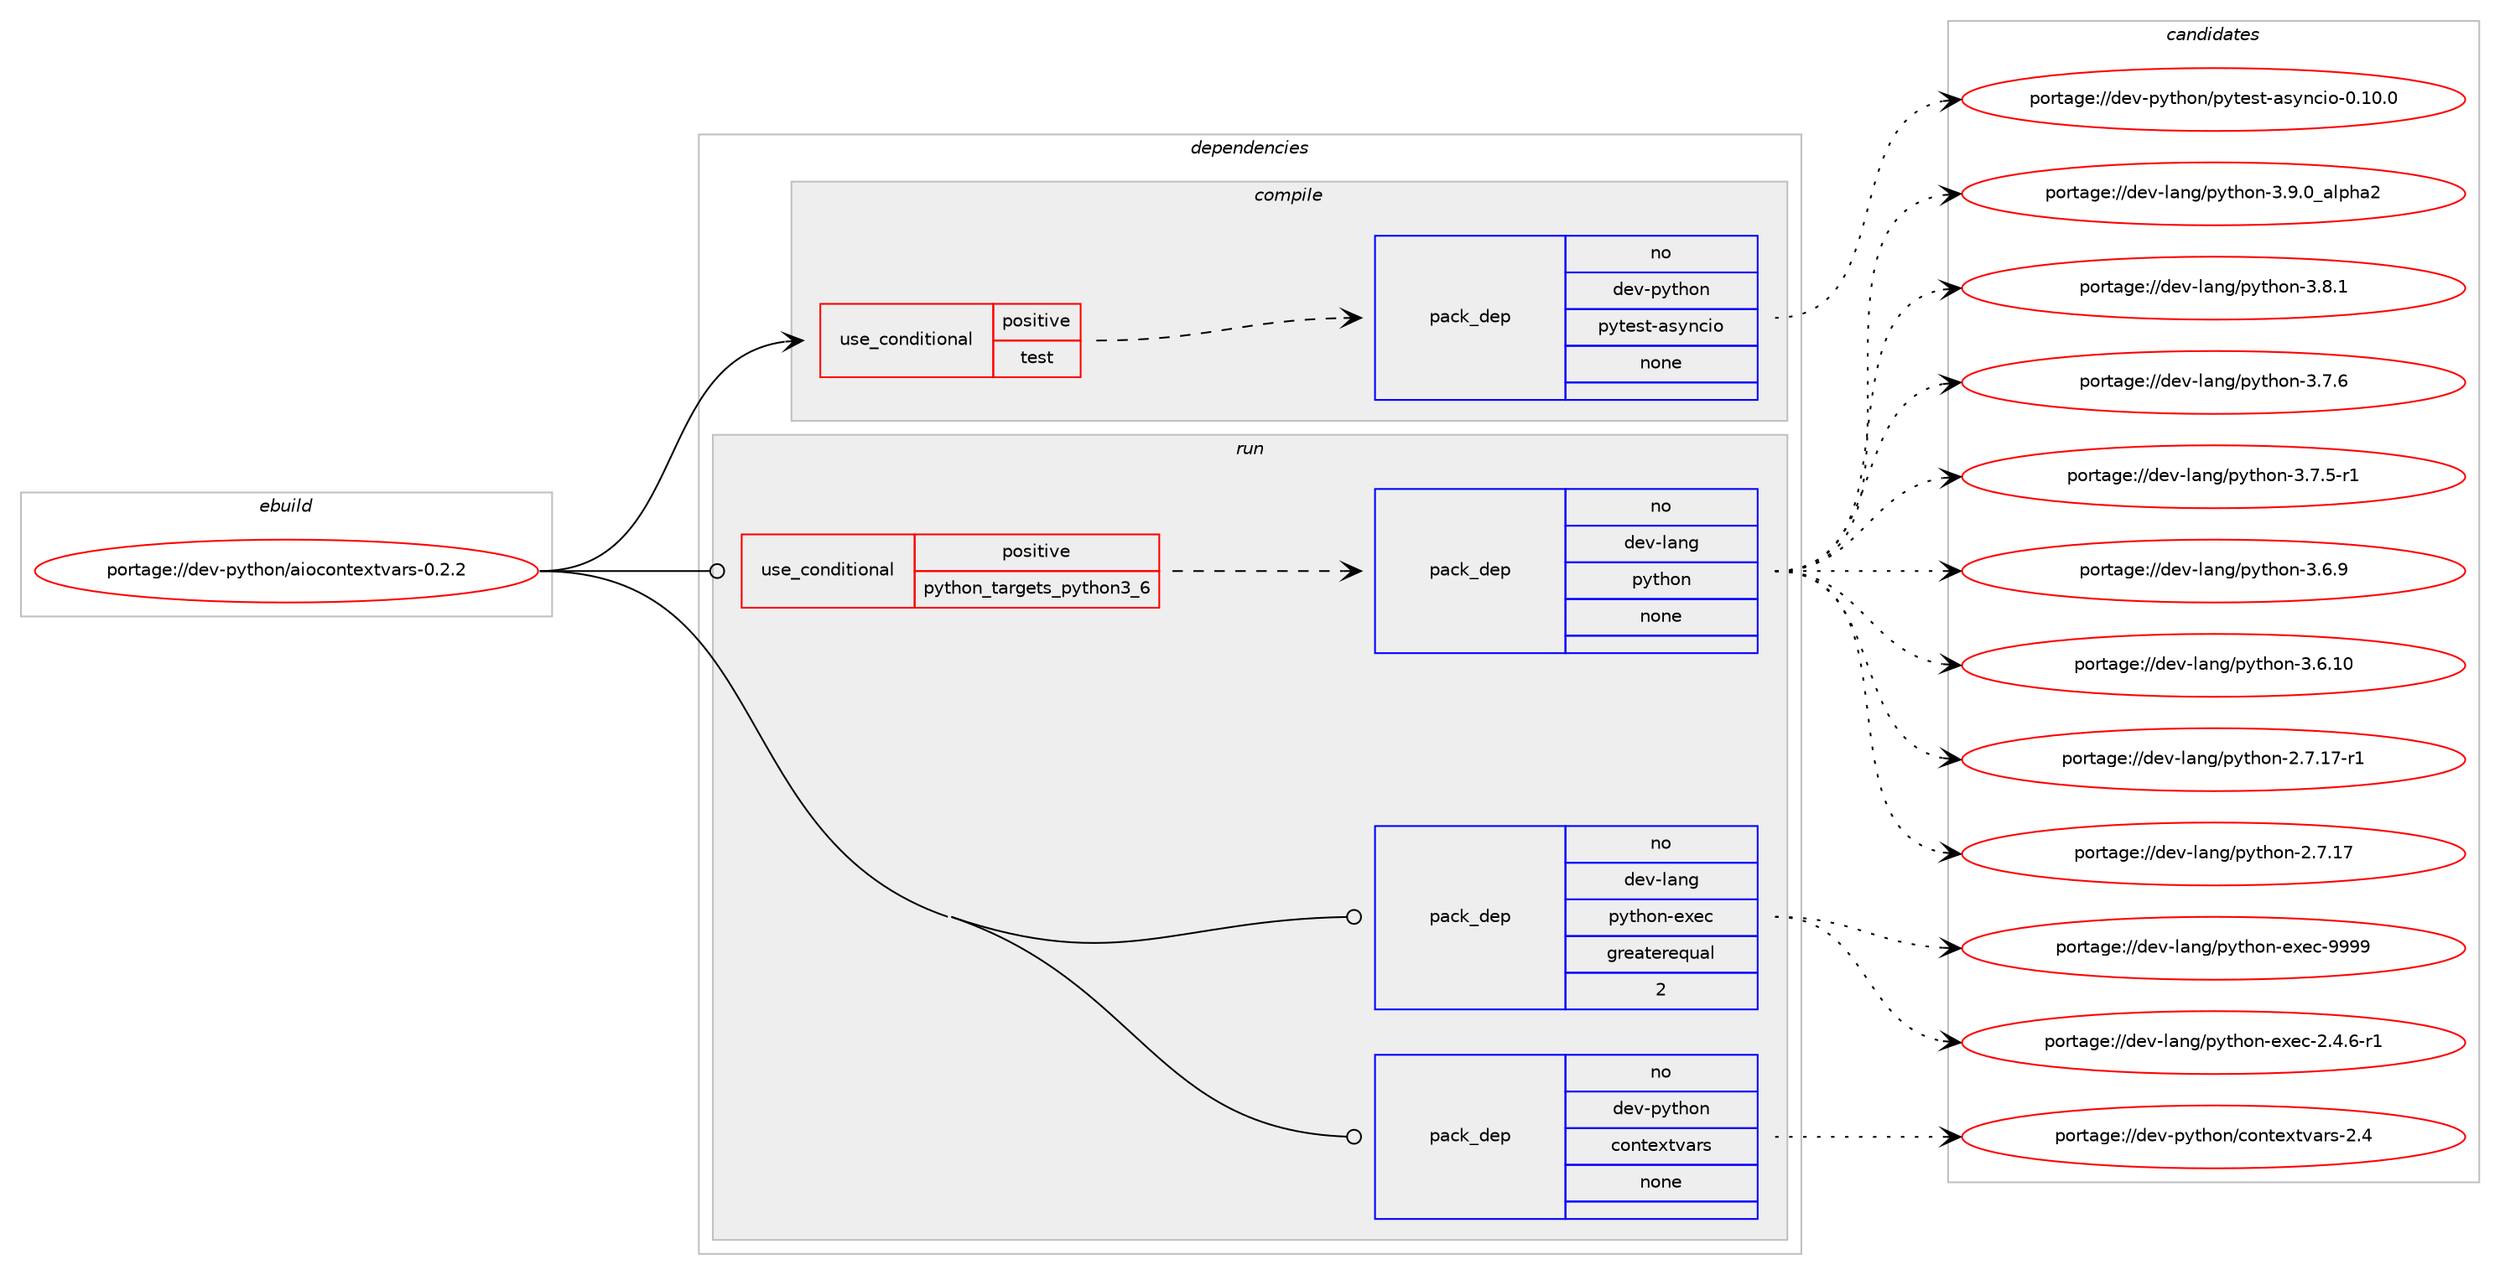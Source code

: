digraph prolog {

# *************
# Graph options
# *************

newrank=true;
concentrate=true;
compound=true;
graph [rankdir=LR,fontname=Helvetica,fontsize=10,ranksep=1.5];#, ranksep=2.5, nodesep=0.2];
edge  [arrowhead=vee];
node  [fontname=Helvetica,fontsize=10];

# **********
# The ebuild
# **********

subgraph cluster_leftcol {
color=gray;
rank=same;
label=<<i>ebuild</i>>;
id [label="portage://dev-python/aiocontextvars-0.2.2", color=red, width=4, href="../dev-python/aiocontextvars-0.2.2.svg"];
}

# ****************
# The dependencies
# ****************

subgraph cluster_midcol {
color=gray;
label=<<i>dependencies</i>>;
subgraph cluster_compile {
fillcolor="#eeeeee";
style=filled;
label=<<i>compile</i>>;
subgraph cond119249 {
dependency472437 [label=<<TABLE BORDER="0" CELLBORDER="1" CELLSPACING="0" CELLPADDING="4"><TR><TD ROWSPAN="3" CELLPADDING="10">use_conditional</TD></TR><TR><TD>positive</TD></TR><TR><TD>test</TD></TR></TABLE>>, shape=none, color=red];
subgraph pack348173 {
dependency472438 [label=<<TABLE BORDER="0" CELLBORDER="1" CELLSPACING="0" CELLPADDING="4" WIDTH="220"><TR><TD ROWSPAN="6" CELLPADDING="30">pack_dep</TD></TR><TR><TD WIDTH="110">no</TD></TR><TR><TD>dev-python</TD></TR><TR><TD>pytest-asyncio</TD></TR><TR><TD>none</TD></TR><TR><TD></TD></TR></TABLE>>, shape=none, color=blue];
}
dependency472437:e -> dependency472438:w [weight=20,style="dashed",arrowhead="vee"];
}
id:e -> dependency472437:w [weight=20,style="solid",arrowhead="vee"];
}
subgraph cluster_compileandrun {
fillcolor="#eeeeee";
style=filled;
label=<<i>compile and run</i>>;
}
subgraph cluster_run {
fillcolor="#eeeeee";
style=filled;
label=<<i>run</i>>;
subgraph cond119250 {
dependency472439 [label=<<TABLE BORDER="0" CELLBORDER="1" CELLSPACING="0" CELLPADDING="4"><TR><TD ROWSPAN="3" CELLPADDING="10">use_conditional</TD></TR><TR><TD>positive</TD></TR><TR><TD>python_targets_python3_6</TD></TR></TABLE>>, shape=none, color=red];
subgraph pack348174 {
dependency472440 [label=<<TABLE BORDER="0" CELLBORDER="1" CELLSPACING="0" CELLPADDING="4" WIDTH="220"><TR><TD ROWSPAN="6" CELLPADDING="30">pack_dep</TD></TR><TR><TD WIDTH="110">no</TD></TR><TR><TD>dev-lang</TD></TR><TR><TD>python</TD></TR><TR><TD>none</TD></TR><TR><TD></TD></TR></TABLE>>, shape=none, color=blue];
}
dependency472439:e -> dependency472440:w [weight=20,style="dashed",arrowhead="vee"];
}
id:e -> dependency472439:w [weight=20,style="solid",arrowhead="odot"];
subgraph pack348175 {
dependency472441 [label=<<TABLE BORDER="0" CELLBORDER="1" CELLSPACING="0" CELLPADDING="4" WIDTH="220"><TR><TD ROWSPAN="6" CELLPADDING="30">pack_dep</TD></TR><TR><TD WIDTH="110">no</TD></TR><TR><TD>dev-lang</TD></TR><TR><TD>python-exec</TD></TR><TR><TD>greaterequal</TD></TR><TR><TD>2</TD></TR></TABLE>>, shape=none, color=blue];
}
id:e -> dependency472441:w [weight=20,style="solid",arrowhead="odot"];
subgraph pack348176 {
dependency472442 [label=<<TABLE BORDER="0" CELLBORDER="1" CELLSPACING="0" CELLPADDING="4" WIDTH="220"><TR><TD ROWSPAN="6" CELLPADDING="30">pack_dep</TD></TR><TR><TD WIDTH="110">no</TD></TR><TR><TD>dev-python</TD></TR><TR><TD>contextvars</TD></TR><TR><TD>none</TD></TR><TR><TD></TD></TR></TABLE>>, shape=none, color=blue];
}
id:e -> dependency472442:w [weight=20,style="solid",arrowhead="odot"];
}
}

# **************
# The candidates
# **************

subgraph cluster_choices {
rank=same;
color=gray;
label=<<i>candidates</i>>;

subgraph choice348173 {
color=black;
nodesep=1;
choice100101118451121211161041111104711212111610111511645971151211109910511145484649484648 [label="portage://dev-python/pytest-asyncio-0.10.0", color=red, width=4,href="../dev-python/pytest-asyncio-0.10.0.svg"];
dependency472438:e -> choice100101118451121211161041111104711212111610111511645971151211109910511145484649484648:w [style=dotted,weight="100"];
}
subgraph choice348174 {
color=black;
nodesep=1;
choice10010111845108971101034711212111610411111045514657464895971081121049750 [label="portage://dev-lang/python-3.9.0_alpha2", color=red, width=4,href="../dev-lang/python-3.9.0_alpha2.svg"];
choice100101118451089711010347112121116104111110455146564649 [label="portage://dev-lang/python-3.8.1", color=red, width=4,href="../dev-lang/python-3.8.1.svg"];
choice100101118451089711010347112121116104111110455146554654 [label="portage://dev-lang/python-3.7.6", color=red, width=4,href="../dev-lang/python-3.7.6.svg"];
choice1001011184510897110103471121211161041111104551465546534511449 [label="portage://dev-lang/python-3.7.5-r1", color=red, width=4,href="../dev-lang/python-3.7.5-r1.svg"];
choice100101118451089711010347112121116104111110455146544657 [label="portage://dev-lang/python-3.6.9", color=red, width=4,href="../dev-lang/python-3.6.9.svg"];
choice10010111845108971101034711212111610411111045514654464948 [label="portage://dev-lang/python-3.6.10", color=red, width=4,href="../dev-lang/python-3.6.10.svg"];
choice100101118451089711010347112121116104111110455046554649554511449 [label="portage://dev-lang/python-2.7.17-r1", color=red, width=4,href="../dev-lang/python-2.7.17-r1.svg"];
choice10010111845108971101034711212111610411111045504655464955 [label="portage://dev-lang/python-2.7.17", color=red, width=4,href="../dev-lang/python-2.7.17.svg"];
dependency472440:e -> choice10010111845108971101034711212111610411111045514657464895971081121049750:w [style=dotted,weight="100"];
dependency472440:e -> choice100101118451089711010347112121116104111110455146564649:w [style=dotted,weight="100"];
dependency472440:e -> choice100101118451089711010347112121116104111110455146554654:w [style=dotted,weight="100"];
dependency472440:e -> choice1001011184510897110103471121211161041111104551465546534511449:w [style=dotted,weight="100"];
dependency472440:e -> choice100101118451089711010347112121116104111110455146544657:w [style=dotted,weight="100"];
dependency472440:e -> choice10010111845108971101034711212111610411111045514654464948:w [style=dotted,weight="100"];
dependency472440:e -> choice100101118451089711010347112121116104111110455046554649554511449:w [style=dotted,weight="100"];
dependency472440:e -> choice10010111845108971101034711212111610411111045504655464955:w [style=dotted,weight="100"];
}
subgraph choice348175 {
color=black;
nodesep=1;
choice10010111845108971101034711212111610411111045101120101994557575757 [label="portage://dev-lang/python-exec-9999", color=red, width=4,href="../dev-lang/python-exec-9999.svg"];
choice10010111845108971101034711212111610411111045101120101994550465246544511449 [label="portage://dev-lang/python-exec-2.4.6-r1", color=red, width=4,href="../dev-lang/python-exec-2.4.6-r1.svg"];
dependency472441:e -> choice10010111845108971101034711212111610411111045101120101994557575757:w [style=dotted,weight="100"];
dependency472441:e -> choice10010111845108971101034711212111610411111045101120101994550465246544511449:w [style=dotted,weight="100"];
}
subgraph choice348176 {
color=black;
nodesep=1;
choice1001011184511212111610411111047991111101161011201161189711411545504652 [label="portage://dev-python/contextvars-2.4", color=red, width=4,href="../dev-python/contextvars-2.4.svg"];
dependency472442:e -> choice1001011184511212111610411111047991111101161011201161189711411545504652:w [style=dotted,weight="100"];
}
}

}

